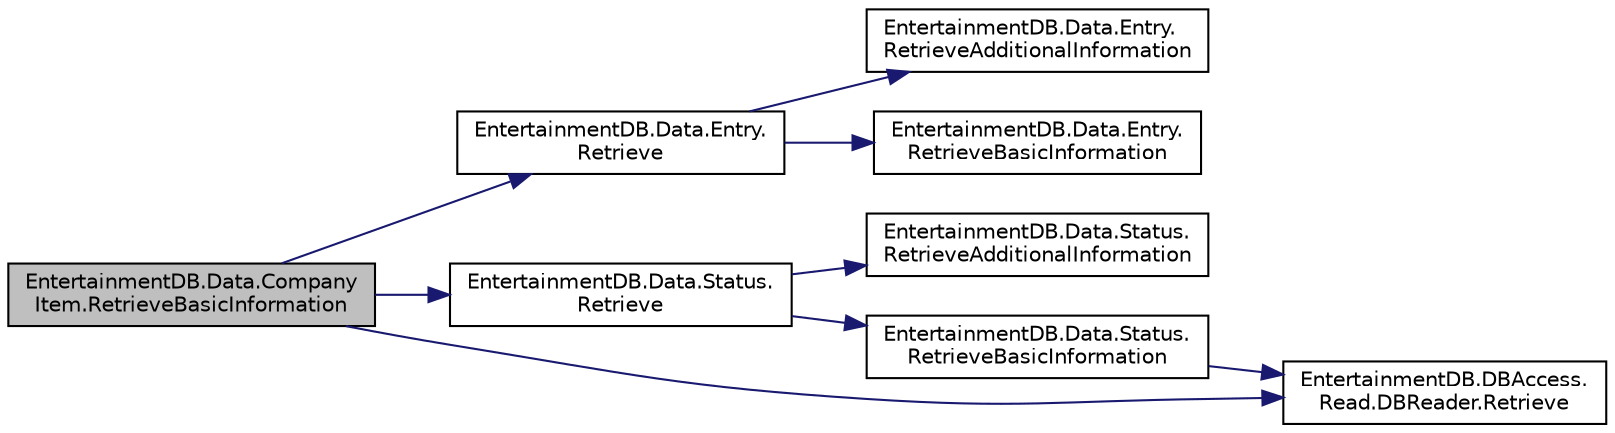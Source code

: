 digraph "EntertainmentDB.Data.CompanyItem.RetrieveBasicInformation"
{
 // LATEX_PDF_SIZE
  edge [fontname="Helvetica",fontsize="10",labelfontname="Helvetica",labelfontsize="10"];
  node [fontname="Helvetica",fontsize="10",shape=record];
  rankdir="LR";
  Node1 [label="EntertainmentDB.Data.Company\lItem.RetrieveBasicInformation",height=0.2,width=0.4,color="black", fillcolor="grey75", style="filled", fontcolor="black",tooltip="Retrieves the basic information of the company item from the database."];
  Node1 -> Node2 [color="midnightblue",fontsize="10",style="solid",fontname="Helvetica"];
  Node2 [label="EntertainmentDB.Data.Entry.\lRetrieve",height=0.2,width=0.4,color="black", fillcolor="white", style="filled",URL="$dd/d79/class_entertainment_d_b_1_1_data_1_1_entry.html#a179b02ba040f9f25b2e1a535e7719652",tooltip="Retrieves the information of the entry from the database."];
  Node2 -> Node3 [color="midnightblue",fontsize="10",style="solid",fontname="Helvetica"];
  Node3 [label="EntertainmentDB.Data.Entry.\lRetrieveAdditionalInformation",height=0.2,width=0.4,color="black", fillcolor="white", style="filled",URL="$dd/d79/class_entertainment_d_b_1_1_data_1_1_entry.html#a0dca3986dd33f53ab7f789a44aeb8446",tooltip="Retrieves the additional information of the entry from the database."];
  Node2 -> Node4 [color="midnightblue",fontsize="10",style="solid",fontname="Helvetica"];
  Node4 [label="EntertainmentDB.Data.Entry.\lRetrieveBasicInformation",height=0.2,width=0.4,color="black", fillcolor="white", style="filled",URL="$dd/d79/class_entertainment_d_b_1_1_data_1_1_entry.html#a7e9f24afc9fc96ae2ad977c846bc6da8",tooltip="Retrieves the basic information of the entry from the database."];
  Node1 -> Node5 [color="midnightblue",fontsize="10",style="solid",fontname="Helvetica"];
  Node5 [label="EntertainmentDB.Data.Status.\lRetrieve",height=0.2,width=0.4,color="black", fillcolor="white", style="filled",URL="$dc/dd4/class_entertainment_d_b_1_1_data_1_1_status.html#abac782aafccbbef4034d4ddb71aed7e2",tooltip="Retrieves the information of the status from the database."];
  Node5 -> Node6 [color="midnightblue",fontsize="10",style="solid",fontname="Helvetica"];
  Node6 [label="EntertainmentDB.Data.Status.\lRetrieveAdditionalInformation",height=0.2,width=0.4,color="black", fillcolor="white", style="filled",URL="$dc/dd4/class_entertainment_d_b_1_1_data_1_1_status.html#a10b6642be4830cce662ce604e5052ccc",tooltip="Retrieves the additional information of the status from the database (none available)."];
  Node5 -> Node7 [color="midnightblue",fontsize="10",style="solid",fontname="Helvetica"];
  Node7 [label="EntertainmentDB.Data.Status.\lRetrieveBasicInformation",height=0.2,width=0.4,color="black", fillcolor="white", style="filled",URL="$dc/dd4/class_entertainment_d_b_1_1_data_1_1_status.html#af017a672c77b22eb998512ee60f5d0ac",tooltip="Retrieves the basic information of the status from the database."];
  Node7 -> Node8 [color="midnightblue",fontsize="10",style="solid",fontname="Helvetica"];
  Node8 [label="EntertainmentDB.DBAccess.\lRead.DBReader.Retrieve",height=0.2,width=0.4,color="black", fillcolor="white", style="filled",URL="$d8/dcd/class_entertainment_d_b_1_1_d_b_access_1_1_read_1_1_d_b_reader.html#a408d344f093a53d1143079a2d1574cf6",tooltip="Retrieves the information from the database."];
  Node1 -> Node8 [color="midnightblue",fontsize="10",style="solid",fontname="Helvetica"];
}
